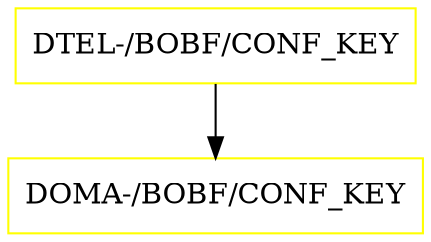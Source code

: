 digraph G {
  "DTEL-/BOBF/CONF_KEY" [shape=box,color=yellow];
  "DOMA-/BOBF/CONF_KEY" [shape=box,color=yellow,URL="./DOMA_%23BOBF%23CONF_KEY.html"];
  "DTEL-/BOBF/CONF_KEY" -> "DOMA-/BOBF/CONF_KEY";
}

